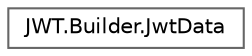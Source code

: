 digraph "Graphical Class Hierarchy"
{
 // LATEX_PDF_SIZE
  bgcolor="transparent";
  edge [fontname=Helvetica,fontsize=10,labelfontname=Helvetica,labelfontsize=10];
  node [fontname=Helvetica,fontsize=10,shape=box,height=0.2,width=0.4];
  rankdir="LR";
  Node0 [id="Node000000",label="JWT.Builder.JwtData",height=0.2,width=0.4,color="grey40", fillcolor="white", style="filled",URL="$class_j_w_t_1_1_builder_1_1_jwt_data.html",tooltip="Represents the Data that will store in a JWT."];
}
